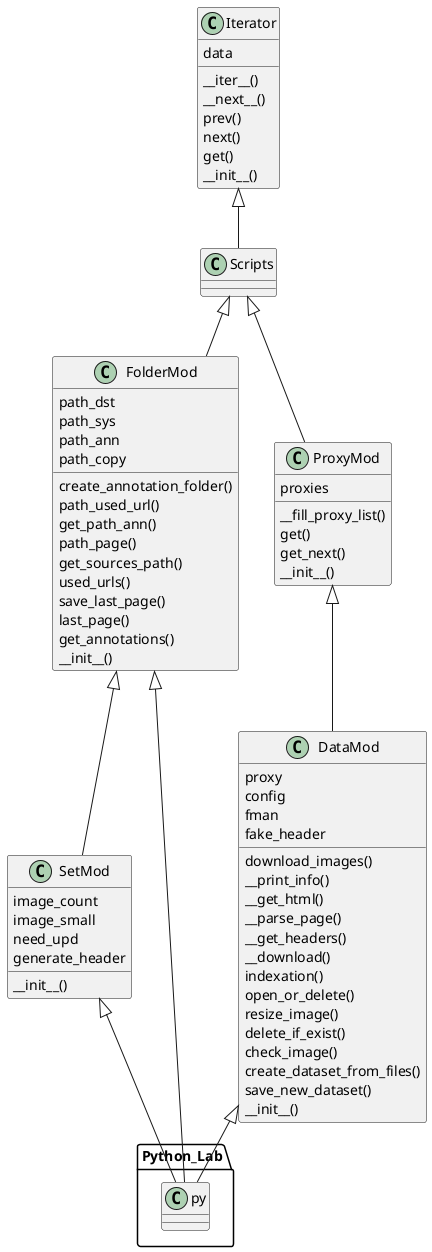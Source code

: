 @startuml scheme
class DataMod {
    download_images()
    __print_info()
    __get_html()
    __parse_page()
    __get_headers()
    __download()
    indexation()
    open_or_delete()
    resize_image()
    delete_if_exist()
    check_image()
    create_dataset_from_files()
    save_new_dataset()
        proxy
    config
    fman
    fake_header
    __init__()
}

class Iterator {
    __iter__()
    __next__()
    prev()
    next()
    get()
        data
    __init__()
}

SetMod <|-- Python_Lab.py
DataMod <|-- Python_Lab.py
FolderMod <|-- Python_Lab.py
ProxyMod <|-- DataMod
Scripts <|-- ProxyMod
Scripts <|-- FolderMod
Iterator <|-- Scripts

class FolderMod {
    create_annotation_folder()
    path_used_url()
    get_path_ann()
    path_page()
    get_sources_path()
    used_urls()
    save_last_page()
    last_page()
    get_annotations()
        path_dst
    path_sys
    path_ann
    path_copy
    __init__()
}
FolderMod <|-- SetMod

class ProxyMod {
    __fill_proxy_list()
    get()
    get_next()
        proxies
    __init__()
}

class SetMod {
        image_count
    image_small
    need_upd
    generate_header
    __init__()
}
@enduml